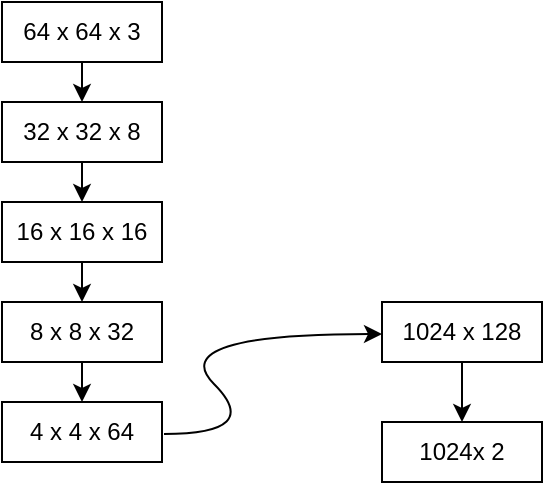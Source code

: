 <mxfile version="16.6.8" type="device"><diagram id="fhVlMFQ1mUm-A1egJ8s3" name="Page-1"><mxGraphModel dx="868" dy="450" grid="1" gridSize="10" guides="1" tooltips="1" connect="1" arrows="1" fold="1" page="1" pageScale="1" pageWidth="850" pageHeight="1100" math="0" shadow="0"><root><mxCell id="0"/><mxCell id="1" parent="0"/><mxCell id="1ckdMCVByUr0RD6YGWYK-1" value="64 x 64 x 3" style="rounded=0;whiteSpace=wrap;html=1;" vertex="1" parent="1"><mxGeometry x="40" y="20" width="80" height="30" as="geometry"/></mxCell><mxCell id="1ckdMCVByUr0RD6YGWYK-2" value="32 x 32 x 8" style="rounded=0;whiteSpace=wrap;html=1;" vertex="1" parent="1"><mxGeometry x="40" y="70" width="80" height="30" as="geometry"/></mxCell><mxCell id="1ckdMCVByUr0RD6YGWYK-3" value="4 x 4 x 64" style="rounded=0;whiteSpace=wrap;html=1;" vertex="1" parent="1"><mxGeometry x="40" y="220" width="80" height="30" as="geometry"/></mxCell><mxCell id="1ckdMCVByUr0RD6YGWYK-4" value="8 x 8 x 32" style="rounded=0;whiteSpace=wrap;html=1;" vertex="1" parent="1"><mxGeometry x="40" y="170" width="80" height="30" as="geometry"/></mxCell><mxCell id="1ckdMCVByUr0RD6YGWYK-5" value="16 x 16 x 16" style="rounded=0;whiteSpace=wrap;html=1;" vertex="1" parent="1"><mxGeometry x="40" y="120" width="80" height="30" as="geometry"/></mxCell><mxCell id="1ckdMCVByUr0RD6YGWYK-6" value="" style="endArrow=classic;html=1;rounded=0;exitX=0.5;exitY=1;exitDx=0;exitDy=0;entryX=0.5;entryY=0;entryDx=0;entryDy=0;" edge="1" parent="1" source="1ckdMCVByUr0RD6YGWYK-1" target="1ckdMCVByUr0RD6YGWYK-2"><mxGeometry width="50" height="50" relative="1" as="geometry"><mxPoint x="400" y="160" as="sourcePoint"/><mxPoint x="450" y="110" as="targetPoint"/></mxGeometry></mxCell><mxCell id="1ckdMCVByUr0RD6YGWYK-7" value="" style="endArrow=classic;html=1;rounded=0;exitX=0.5;exitY=1;exitDx=0;exitDy=0;entryX=0.5;entryY=0;entryDx=0;entryDy=0;" edge="1" parent="1" source="1ckdMCVByUr0RD6YGWYK-2" target="1ckdMCVByUr0RD6YGWYK-5"><mxGeometry width="50" height="50" relative="1" as="geometry"><mxPoint x="90" y="60" as="sourcePoint"/><mxPoint x="90" y="80" as="targetPoint"/></mxGeometry></mxCell><mxCell id="1ckdMCVByUr0RD6YGWYK-8" value="" style="endArrow=classic;html=1;rounded=0;exitX=0.5;exitY=1;exitDx=0;exitDy=0;entryX=0.5;entryY=0;entryDx=0;entryDy=0;" edge="1" parent="1" source="1ckdMCVByUr0RD6YGWYK-5" target="1ckdMCVByUr0RD6YGWYK-4"><mxGeometry width="50" height="50" relative="1" as="geometry"><mxPoint x="100" y="70" as="sourcePoint"/><mxPoint x="100" y="90" as="targetPoint"/></mxGeometry></mxCell><mxCell id="1ckdMCVByUr0RD6YGWYK-10" value="" style="endArrow=classic;html=1;rounded=0;entryX=0.5;entryY=0;entryDx=0;entryDy=0;" edge="1" parent="1" target="1ckdMCVByUr0RD6YGWYK-3"><mxGeometry width="50" height="50" relative="1" as="geometry"><mxPoint x="80" y="200" as="sourcePoint"/><mxPoint x="240" y="130" as="targetPoint"/></mxGeometry></mxCell><mxCell id="1ckdMCVByUr0RD6YGWYK-12" value="" style="curved=1;endArrow=classic;html=1;rounded=0;" edge="1" parent="1"><mxGeometry width="50" height="50" relative="1" as="geometry"><mxPoint x="121" y="236" as="sourcePoint"/><mxPoint x="230" y="186" as="targetPoint"/><Array as="points"><mxPoint x="171" y="236"/><mxPoint x="121" y="186"/></Array></mxGeometry></mxCell><mxCell id="1ckdMCVByUr0RD6YGWYK-13" value="1024 x 128" style="rounded=0;whiteSpace=wrap;html=1;" vertex="1" parent="1"><mxGeometry x="230" y="170" width="80" height="30" as="geometry"/></mxCell><mxCell id="1ckdMCVByUr0RD6YGWYK-14" value="" style="endArrow=classic;html=1;rounded=0;exitX=0.5;exitY=1;exitDx=0;exitDy=0;" edge="1" parent="1" source="1ckdMCVByUr0RD6YGWYK-13"><mxGeometry width="50" height="50" relative="1" as="geometry"><mxPoint x="400" y="160" as="sourcePoint"/><mxPoint x="270" y="230" as="targetPoint"/></mxGeometry></mxCell><mxCell id="1ckdMCVByUr0RD6YGWYK-15" value="1024x 2" style="rounded=0;whiteSpace=wrap;html=1;" vertex="1" parent="1"><mxGeometry x="230" y="230" width="80" height="30" as="geometry"/></mxCell></root></mxGraphModel></diagram></mxfile>